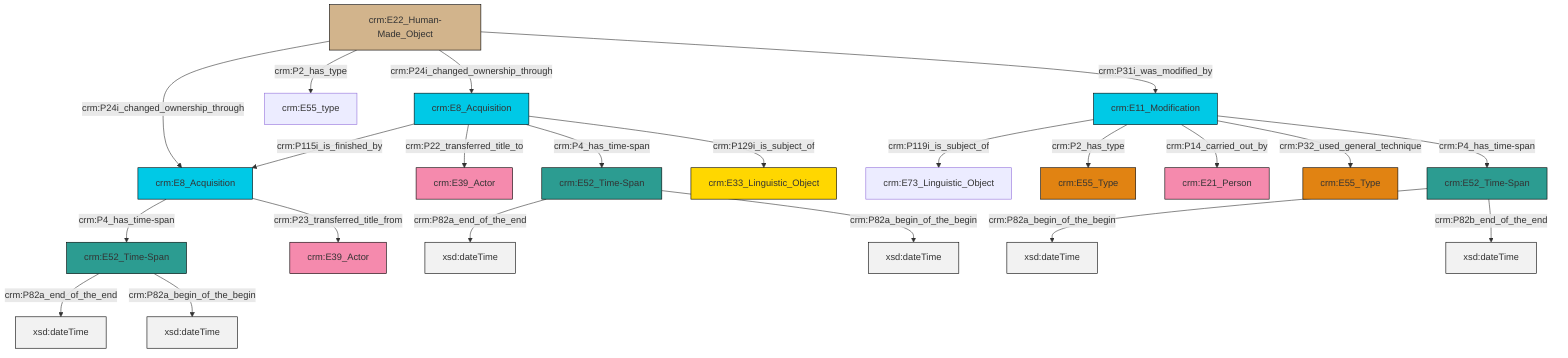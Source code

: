graph TD
classDef Literal fill:#f2f2f2,stroke:#000000;
classDef CRM_Entity fill:#FFFFFF,stroke:#000000;
classDef Temporal_Entity fill:#00C9E6, stroke:#000000;
classDef Type fill:#E18312, stroke:#000000;
classDef Time-Span fill:#2C9C91, stroke:#000000;
classDef Appellation fill:#FFEB7F, stroke:#000000;
classDef Place fill:#008836, stroke:#000000;
classDef Persistent_Item fill:#B266B2, stroke:#000000;
classDef Conceptual_Object fill:#FFD700, stroke:#000000;
classDef Physical_Thing fill:#D2B48C, stroke:#000000;
classDef Actor fill:#f58aad, stroke:#000000;
classDef PC_Classes fill:#4ce600, stroke:#000000;
classDef Multi fill:#cccccc,stroke:#000000;

0["crm:E22_Human-Made_Object"]:::Physical_Thing -->|crm:P24i_changed_ownership_through| 1["crm:E8_Acquisition"]:::Temporal_Entity
2["crm:E52_Time-Span"]:::Time-Span -->|crm:P82a_end_of_the_end| 3[xsd:dateTime]:::Literal
0["crm:E22_Human-Made_Object"]:::Physical_Thing -->|crm:P2_has_type| 4["crm:E55_type"]:::Default
5["crm:E52_Time-Span"]:::Time-Span -->|crm:P82a_end_of_the_end| 6[xsd:dateTime]:::Literal
1["crm:E8_Acquisition"]:::Temporal_Entity -->|crm:P4_has_time-span| 2["crm:E52_Time-Span"]:::Time-Span
10["crm:E11_Modification"]:::Temporal_Entity -->|crm:P119i_is_subject_of| 11["crm:E73_Linguistic_Object"]:::Default
0["crm:E22_Human-Made_Object"]:::Physical_Thing -->|crm:P24i_changed_ownership_through| 14["crm:E8_Acquisition"]:::Temporal_Entity
1["crm:E8_Acquisition"]:::Temporal_Entity -->|crm:P23_transferred_title_from| 15["crm:E39_Actor"]:::Actor
2["crm:E52_Time-Span"]:::Time-Span -->|crm:P82a_begin_of_the_begin| 21[xsd:dateTime]:::Literal
14["crm:E8_Acquisition"]:::Temporal_Entity -->|crm:P115i_is_finished_by| 1["crm:E8_Acquisition"]:::Temporal_Entity
14["crm:E8_Acquisition"]:::Temporal_Entity -->|crm:P22_transferred_title_to| 12["crm:E39_Actor"]:::Actor
29["crm:E52_Time-Span"]:::Time-Span -->|crm:P82a_begin_of_the_begin| 30[xsd:dateTime]:::Literal
10["crm:E11_Modification"]:::Temporal_Entity -->|crm:P2_has_type| 7["crm:E55_Type"]:::Type
10["crm:E11_Modification"]:::Temporal_Entity -->|crm:P14_carried_out_by| 16["crm:E21_Person"]:::Actor
10["crm:E11_Modification"]:::Temporal_Entity -->|crm:P32_used_general_technique| 18["crm:E55_Type"]:::Type
14["crm:E8_Acquisition"]:::Temporal_Entity -->|crm:P4_has_time-span| 5["crm:E52_Time-Span"]:::Time-Span
5["crm:E52_Time-Span"]:::Time-Span -->|crm:P82a_begin_of_the_begin| 32[xsd:dateTime]:::Literal
10["crm:E11_Modification"]:::Temporal_Entity -->|crm:P4_has_time-span| 29["crm:E52_Time-Span"]:::Time-Span
0["crm:E22_Human-Made_Object"]:::Physical_Thing -->|crm:P31i_was_modified_by| 10["crm:E11_Modification"]:::Temporal_Entity
14["crm:E8_Acquisition"]:::Temporal_Entity -->|crm:P129i_is_subject_of| 27["crm:E33_Linguistic_Object"]:::Conceptual_Object
29["crm:E52_Time-Span"]:::Time-Span -->|crm:P82b_end_of_the_end| 34[xsd:dateTime]:::Literal